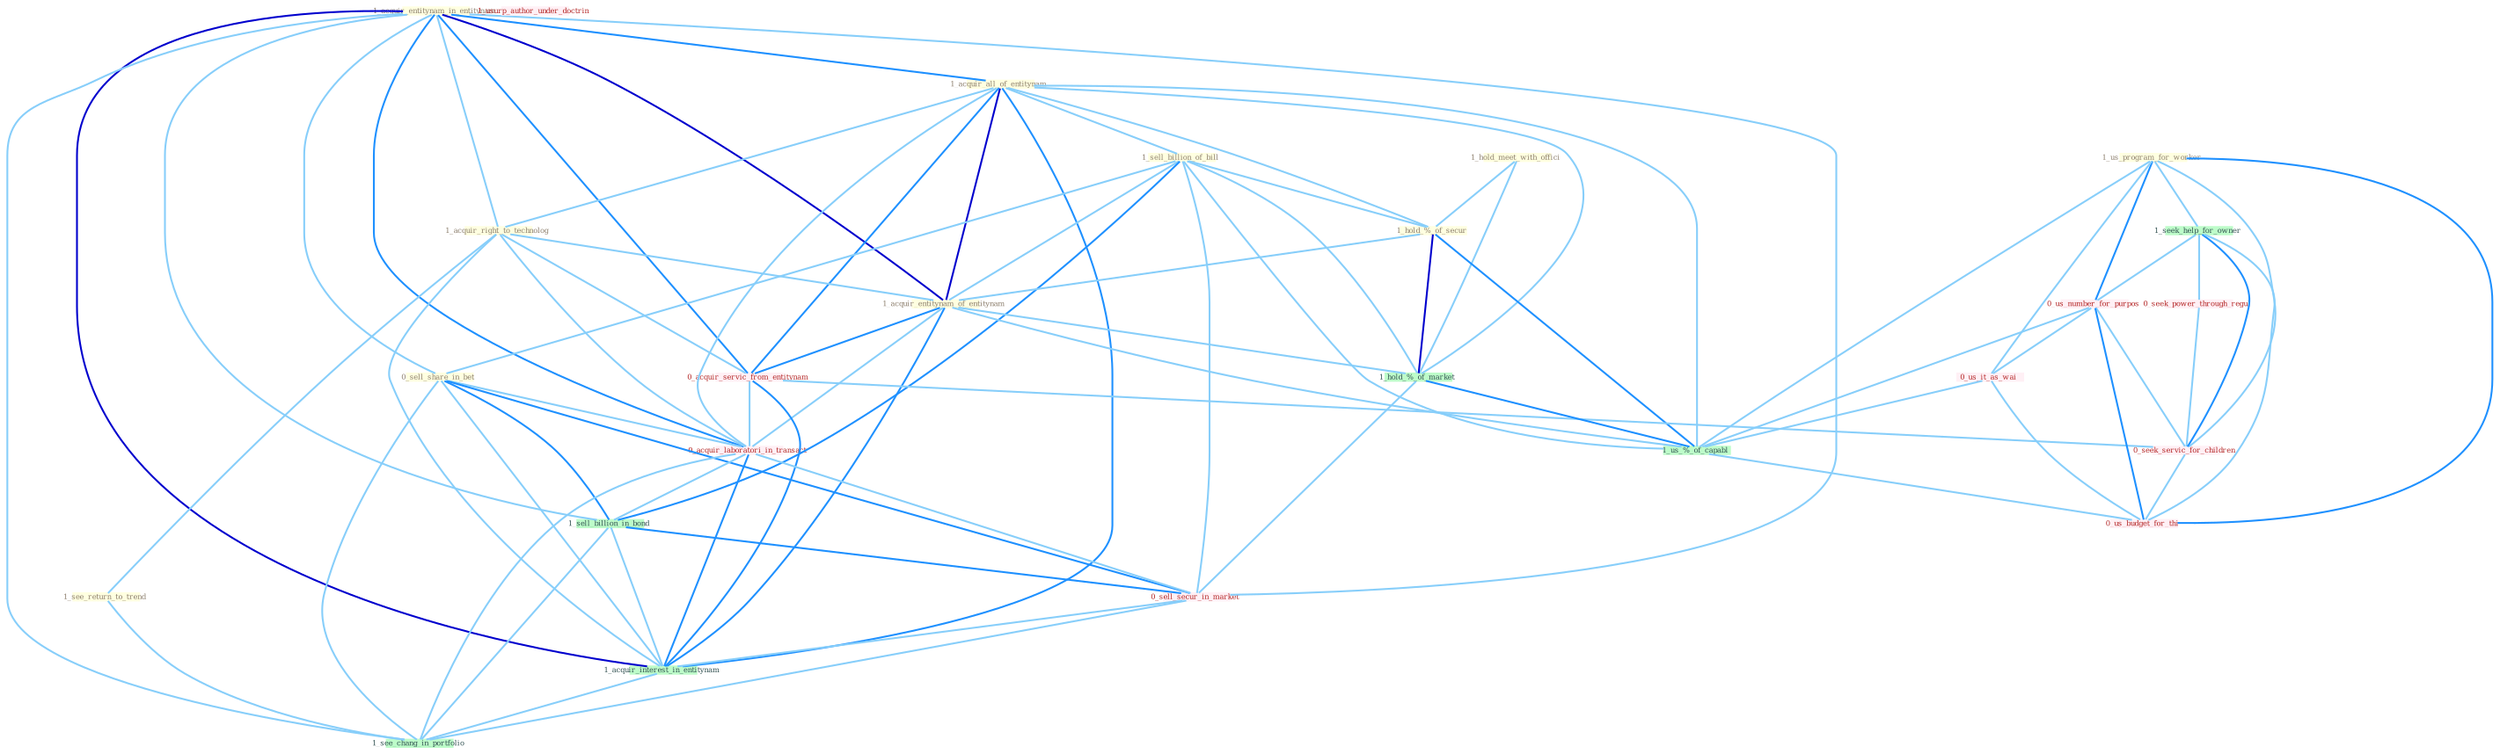 Graph G{ 
    node
    [shape=polygon,style=filled,width=.5,height=.06,color="#BDFCC9",fixedsize=true,fontsize=4,
    fontcolor="#2f4f4f"];
    {node
    [color="#ffffe0", fontcolor="#8b7d6b"] "1_hold_meet_with_offici " "1_acquir_entitynam_in_entitynam " "1_acquir_all_of_entitynam " "1_sell_billion_of_bill " "1_acquir_right_to_technolog " "1_hold_%_of_secur " "1_us_program_for_worker " "1_see_return_to_trend " "0_sell_share_in_bet " "1_acquir_entitynam_of_entitynam "}
{node [color="#fff0f5", fontcolor="#b22222"] "0_acquir_servic_from_entitynam " "0_seek_power_through_regul " "0_us_number_for_purpos " "0_acquir_laboratori_in_transact " "0_us_it_as_wai " "1_usurp_author_under_doctrin " "0_sell_secur_in_market " "0_seek_servic_for_children " "0_us_budget_for_thi "}
edge [color="#B0E2FF"];

	"1_hold_meet_with_offici " -- "1_hold_%_of_secur " [w="1", color="#87cefa" ];
	"1_hold_meet_with_offici " -- "1_hold_%_of_market " [w="1", color="#87cefa" ];
	"1_acquir_entitynam_in_entitynam " -- "1_acquir_all_of_entitynam " [w="2", color="#1e90ff" , len=0.8];
	"1_acquir_entitynam_in_entitynam " -- "1_acquir_right_to_technolog " [w="1", color="#87cefa" ];
	"1_acquir_entitynam_in_entitynam " -- "0_sell_share_in_bet " [w="1", color="#87cefa" ];
	"1_acquir_entitynam_in_entitynam " -- "1_acquir_entitynam_of_entitynam " [w="3", color="#0000cd" , len=0.6];
	"1_acquir_entitynam_in_entitynam " -- "0_acquir_servic_from_entitynam " [w="2", color="#1e90ff" , len=0.8];
	"1_acquir_entitynam_in_entitynam " -- "0_acquir_laboratori_in_transact " [w="2", color="#1e90ff" , len=0.8];
	"1_acquir_entitynam_in_entitynam " -- "1_sell_billion_in_bond " [w="1", color="#87cefa" ];
	"1_acquir_entitynam_in_entitynam " -- "0_sell_secur_in_market " [w="1", color="#87cefa" ];
	"1_acquir_entitynam_in_entitynam " -- "1_acquir_interest_in_entitynam " [w="3", color="#0000cd" , len=0.6];
	"1_acquir_entitynam_in_entitynam " -- "1_see_chang_in_portfolio " [w="1", color="#87cefa" ];
	"1_acquir_all_of_entitynam " -- "1_sell_billion_of_bill " [w="1", color="#87cefa" ];
	"1_acquir_all_of_entitynam " -- "1_acquir_right_to_technolog " [w="1", color="#87cefa" ];
	"1_acquir_all_of_entitynam " -- "1_hold_%_of_secur " [w="1", color="#87cefa" ];
	"1_acquir_all_of_entitynam " -- "1_acquir_entitynam_of_entitynam " [w="3", color="#0000cd" , len=0.6];
	"1_acquir_all_of_entitynam " -- "0_acquir_servic_from_entitynam " [w="2", color="#1e90ff" , len=0.8];
	"1_acquir_all_of_entitynam " -- "1_hold_%_of_market " [w="1", color="#87cefa" ];
	"1_acquir_all_of_entitynam " -- "0_acquir_laboratori_in_transact " [w="1", color="#87cefa" ];
	"1_acquir_all_of_entitynam " -- "1_us_%_of_capabl " [w="1", color="#87cefa" ];
	"1_acquir_all_of_entitynam " -- "1_acquir_interest_in_entitynam " [w="2", color="#1e90ff" , len=0.8];
	"1_sell_billion_of_bill " -- "1_hold_%_of_secur " [w="1", color="#87cefa" ];
	"1_sell_billion_of_bill " -- "0_sell_share_in_bet " [w="1", color="#87cefa" ];
	"1_sell_billion_of_bill " -- "1_acquir_entitynam_of_entitynam " [w="1", color="#87cefa" ];
	"1_sell_billion_of_bill " -- "1_hold_%_of_market " [w="1", color="#87cefa" ];
	"1_sell_billion_of_bill " -- "1_sell_billion_in_bond " [w="2", color="#1e90ff" , len=0.8];
	"1_sell_billion_of_bill " -- "1_us_%_of_capabl " [w="1", color="#87cefa" ];
	"1_sell_billion_of_bill " -- "0_sell_secur_in_market " [w="1", color="#87cefa" ];
	"1_acquir_right_to_technolog " -- "1_see_return_to_trend " [w="1", color="#87cefa" ];
	"1_acquir_right_to_technolog " -- "1_acquir_entitynam_of_entitynam " [w="1", color="#87cefa" ];
	"1_acquir_right_to_technolog " -- "0_acquir_servic_from_entitynam " [w="1", color="#87cefa" ];
	"1_acquir_right_to_technolog " -- "0_acquir_laboratori_in_transact " [w="1", color="#87cefa" ];
	"1_acquir_right_to_technolog " -- "1_acquir_interest_in_entitynam " [w="1", color="#87cefa" ];
	"1_hold_%_of_secur " -- "1_acquir_entitynam_of_entitynam " [w="1", color="#87cefa" ];
	"1_hold_%_of_secur " -- "1_hold_%_of_market " [w="3", color="#0000cd" , len=0.6];
	"1_hold_%_of_secur " -- "1_us_%_of_capabl " [w="2", color="#1e90ff" , len=0.8];
	"1_us_program_for_worker " -- "1_seek_help_for_owner " [w="1", color="#87cefa" ];
	"1_us_program_for_worker " -- "0_us_number_for_purpos " [w="2", color="#1e90ff" , len=0.8];
	"1_us_program_for_worker " -- "0_us_it_as_wai " [w="1", color="#87cefa" ];
	"1_us_program_for_worker " -- "1_us_%_of_capabl " [w="1", color="#87cefa" ];
	"1_us_program_for_worker " -- "0_seek_servic_for_children " [w="1", color="#87cefa" ];
	"1_us_program_for_worker " -- "0_us_budget_for_thi " [w="2", color="#1e90ff" , len=0.8];
	"1_see_return_to_trend " -- "1_see_chang_in_portfolio " [w="1", color="#87cefa" ];
	"0_sell_share_in_bet " -- "0_acquir_laboratori_in_transact " [w="1", color="#87cefa" ];
	"0_sell_share_in_bet " -- "1_sell_billion_in_bond " [w="2", color="#1e90ff" , len=0.8];
	"0_sell_share_in_bet " -- "0_sell_secur_in_market " [w="2", color="#1e90ff" , len=0.8];
	"0_sell_share_in_bet " -- "1_acquir_interest_in_entitynam " [w="1", color="#87cefa" ];
	"0_sell_share_in_bet " -- "1_see_chang_in_portfolio " [w="1", color="#87cefa" ];
	"1_acquir_entitynam_of_entitynam " -- "0_acquir_servic_from_entitynam " [w="2", color="#1e90ff" , len=0.8];
	"1_acquir_entitynam_of_entitynam " -- "1_hold_%_of_market " [w="1", color="#87cefa" ];
	"1_acquir_entitynam_of_entitynam " -- "0_acquir_laboratori_in_transact " [w="1", color="#87cefa" ];
	"1_acquir_entitynam_of_entitynam " -- "1_us_%_of_capabl " [w="1", color="#87cefa" ];
	"1_acquir_entitynam_of_entitynam " -- "1_acquir_interest_in_entitynam " [w="2", color="#1e90ff" , len=0.8];
	"1_seek_help_for_owner " -- "0_seek_power_through_regul " [w="1", color="#87cefa" ];
	"1_seek_help_for_owner " -- "0_us_number_for_purpos " [w="1", color="#87cefa" ];
	"1_seek_help_for_owner " -- "0_seek_servic_for_children " [w="2", color="#1e90ff" , len=0.8];
	"1_seek_help_for_owner " -- "0_us_budget_for_thi " [w="1", color="#87cefa" ];
	"0_acquir_servic_from_entitynam " -- "0_acquir_laboratori_in_transact " [w="1", color="#87cefa" ];
	"0_acquir_servic_from_entitynam " -- "1_acquir_interest_in_entitynam " [w="2", color="#1e90ff" , len=0.8];
	"0_acquir_servic_from_entitynam " -- "0_seek_servic_for_children " [w="1", color="#87cefa" ];
	"1_hold_%_of_market " -- "1_us_%_of_capabl " [w="2", color="#1e90ff" , len=0.8];
	"1_hold_%_of_market " -- "0_sell_secur_in_market " [w="1", color="#87cefa" ];
	"0_seek_power_through_regul " -- "0_seek_servic_for_children " [w="1", color="#87cefa" ];
	"0_us_number_for_purpos " -- "0_us_it_as_wai " [w="1", color="#87cefa" ];
	"0_us_number_for_purpos " -- "1_us_%_of_capabl " [w="1", color="#87cefa" ];
	"0_us_number_for_purpos " -- "0_seek_servic_for_children " [w="1", color="#87cefa" ];
	"0_us_number_for_purpos " -- "0_us_budget_for_thi " [w="2", color="#1e90ff" , len=0.8];
	"0_acquir_laboratori_in_transact " -- "1_sell_billion_in_bond " [w="1", color="#87cefa" ];
	"0_acquir_laboratori_in_transact " -- "0_sell_secur_in_market " [w="1", color="#87cefa" ];
	"0_acquir_laboratori_in_transact " -- "1_acquir_interest_in_entitynam " [w="2", color="#1e90ff" , len=0.8];
	"0_acquir_laboratori_in_transact " -- "1_see_chang_in_portfolio " [w="1", color="#87cefa" ];
	"1_sell_billion_in_bond " -- "0_sell_secur_in_market " [w="2", color="#1e90ff" , len=0.8];
	"1_sell_billion_in_bond " -- "1_acquir_interest_in_entitynam " [w="1", color="#87cefa" ];
	"1_sell_billion_in_bond " -- "1_see_chang_in_portfolio " [w="1", color="#87cefa" ];
	"0_us_it_as_wai " -- "1_us_%_of_capabl " [w="1", color="#87cefa" ];
	"0_us_it_as_wai " -- "0_us_budget_for_thi " [w="1", color="#87cefa" ];
	"1_us_%_of_capabl " -- "0_us_budget_for_thi " [w="1", color="#87cefa" ];
	"0_sell_secur_in_market " -- "1_acquir_interest_in_entitynam " [w="1", color="#87cefa" ];
	"0_sell_secur_in_market " -- "1_see_chang_in_portfolio " [w="1", color="#87cefa" ];
	"1_acquir_interest_in_entitynam " -- "1_see_chang_in_portfolio " [w="1", color="#87cefa" ];
	"0_seek_servic_for_children " -- "0_us_budget_for_thi " [w="1", color="#87cefa" ];
}
